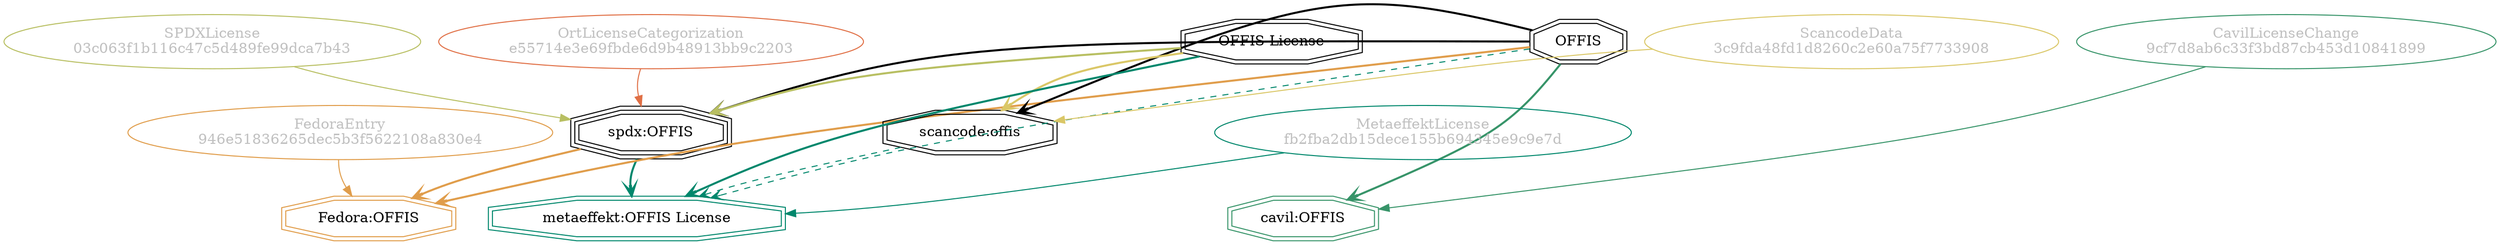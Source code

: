 strict digraph {
    node [shape=box];
    graph [splines=curved];
    3248 [label="SPDXLicense\n03c063f1b116c47c5d489fe99dca7b43"
         ,fontcolor=gray
         ,color="#b8bf62"
         ,fillcolor="beige;1"
         ,shape=ellipse];
    3249 [label="spdx:OFFIS"
         ,shape=tripleoctagon];
    3250 [label=OFFIS
         ,shape=doubleoctagon];
    3251 [label="OFFIS License"
         ,shape=doubleoctagon];
    8231 [label="FedoraEntry\n946e51836265dec5b3f5622108a830e4"
         ,fontcolor=gray
         ,color="#e09d4b"
         ,fillcolor="beige;1"
         ,shape=ellipse];
    8232 [label="Fedora:OFFIS"
         ,color="#e09d4b"
         ,shape=doubleoctagon];
    21127 [label="ScancodeData\n3c9fda48fd1d8260c2e60a75f7733908"
          ,fontcolor=gray
          ,color="#dac767"
          ,fillcolor="beige;1"
          ,shape=ellipse];
    21128 [label="scancode:offis"
          ,shape=doubleoctagon];
    35118 [label="OrtLicenseCategorization\ne55714e3e69fbde6d9b48913bb9c2203"
          ,fontcolor=gray
          ,color="#e06f45"
          ,fillcolor="beige;1"
          ,shape=ellipse];
    37295 [label="CavilLicenseChange\n9cf7d8ab6c33f3bd87cb453d10841899"
          ,fontcolor=gray
          ,color="#379469"
          ,fillcolor="beige;1"
          ,shape=ellipse];
    37296 [label="cavil:OFFIS"
          ,color="#379469"
          ,shape=doubleoctagon];
    46799 [label="MetaeffektLicense\nfb2fba2db15dece155b694345e9c9e7d"
          ,fontcolor=gray
          ,color="#00876c"
          ,fillcolor="beige;1"
          ,shape=ellipse];
    46800 [label="metaeffekt:OFFIS License"
          ,color="#00876c"
          ,shape=doubleoctagon];
    3248 -> 3249 [weight=0.5
                 ,color="#b8bf62"];
    3249 -> 8232 [style=bold
                 ,arrowhead=vee
                 ,weight=0.7
                 ,color="#e09d4b"];
    3249 -> 46800 [style=bold
                  ,arrowhead=vee
                  ,weight=0.7
                  ,color="#00876c"];
    3250 -> 3249 [style=bold
                 ,arrowhead=vee
                 ,weight=0.7];
    3250 -> 8232 [style=bold
                 ,arrowhead=vee
                 ,weight=0.7
                 ,color="#e09d4b"];
    3250 -> 21128 [style=bold
                  ,arrowhead=vee
                  ,weight=0.7];
    3250 -> 37296 [style=bold
                  ,arrowhead=vee
                  ,weight=0.7
                  ,color="#379469"];
    3250 -> 37296 [style=bold
                  ,arrowhead=vee
                  ,weight=0.7
                  ,color="#379469"];
    3250 -> 46800 [style=dashed
                  ,arrowhead=vee
                  ,weight=0.5
                  ,color="#00876c"];
    3251 -> 3249 [style=bold
                 ,arrowhead=vee
                 ,weight=0.7
                 ,color="#b8bf62"];
    3251 -> 21128 [style=bold
                  ,arrowhead=vee
                  ,weight=0.7
                  ,color="#dac767"];
    3251 -> 46800 [style=bold
                  ,arrowhead=vee
                  ,weight=0.7
                  ,color="#00876c"];
    3251 -> 46800 [style=bold
                  ,arrowhead=vee
                  ,weight=0.7
                  ,color="#00876c"];
    8231 -> 8232 [weight=0.5
                 ,color="#e09d4b"];
    21127 -> 21128 [weight=0.5
                   ,color="#dac767"];
    21128 -> 46800 [style=dashed
                   ,arrowhead=vee
                   ,weight=0.5
                   ,color="#00876c"];
    35118 -> 3249 [weight=0.5
                  ,color="#e06f45"];
    37295 -> 37296 [weight=0.5
                   ,color="#379469"];
    46799 -> 46800 [weight=0.5
                   ,color="#00876c"];
}
